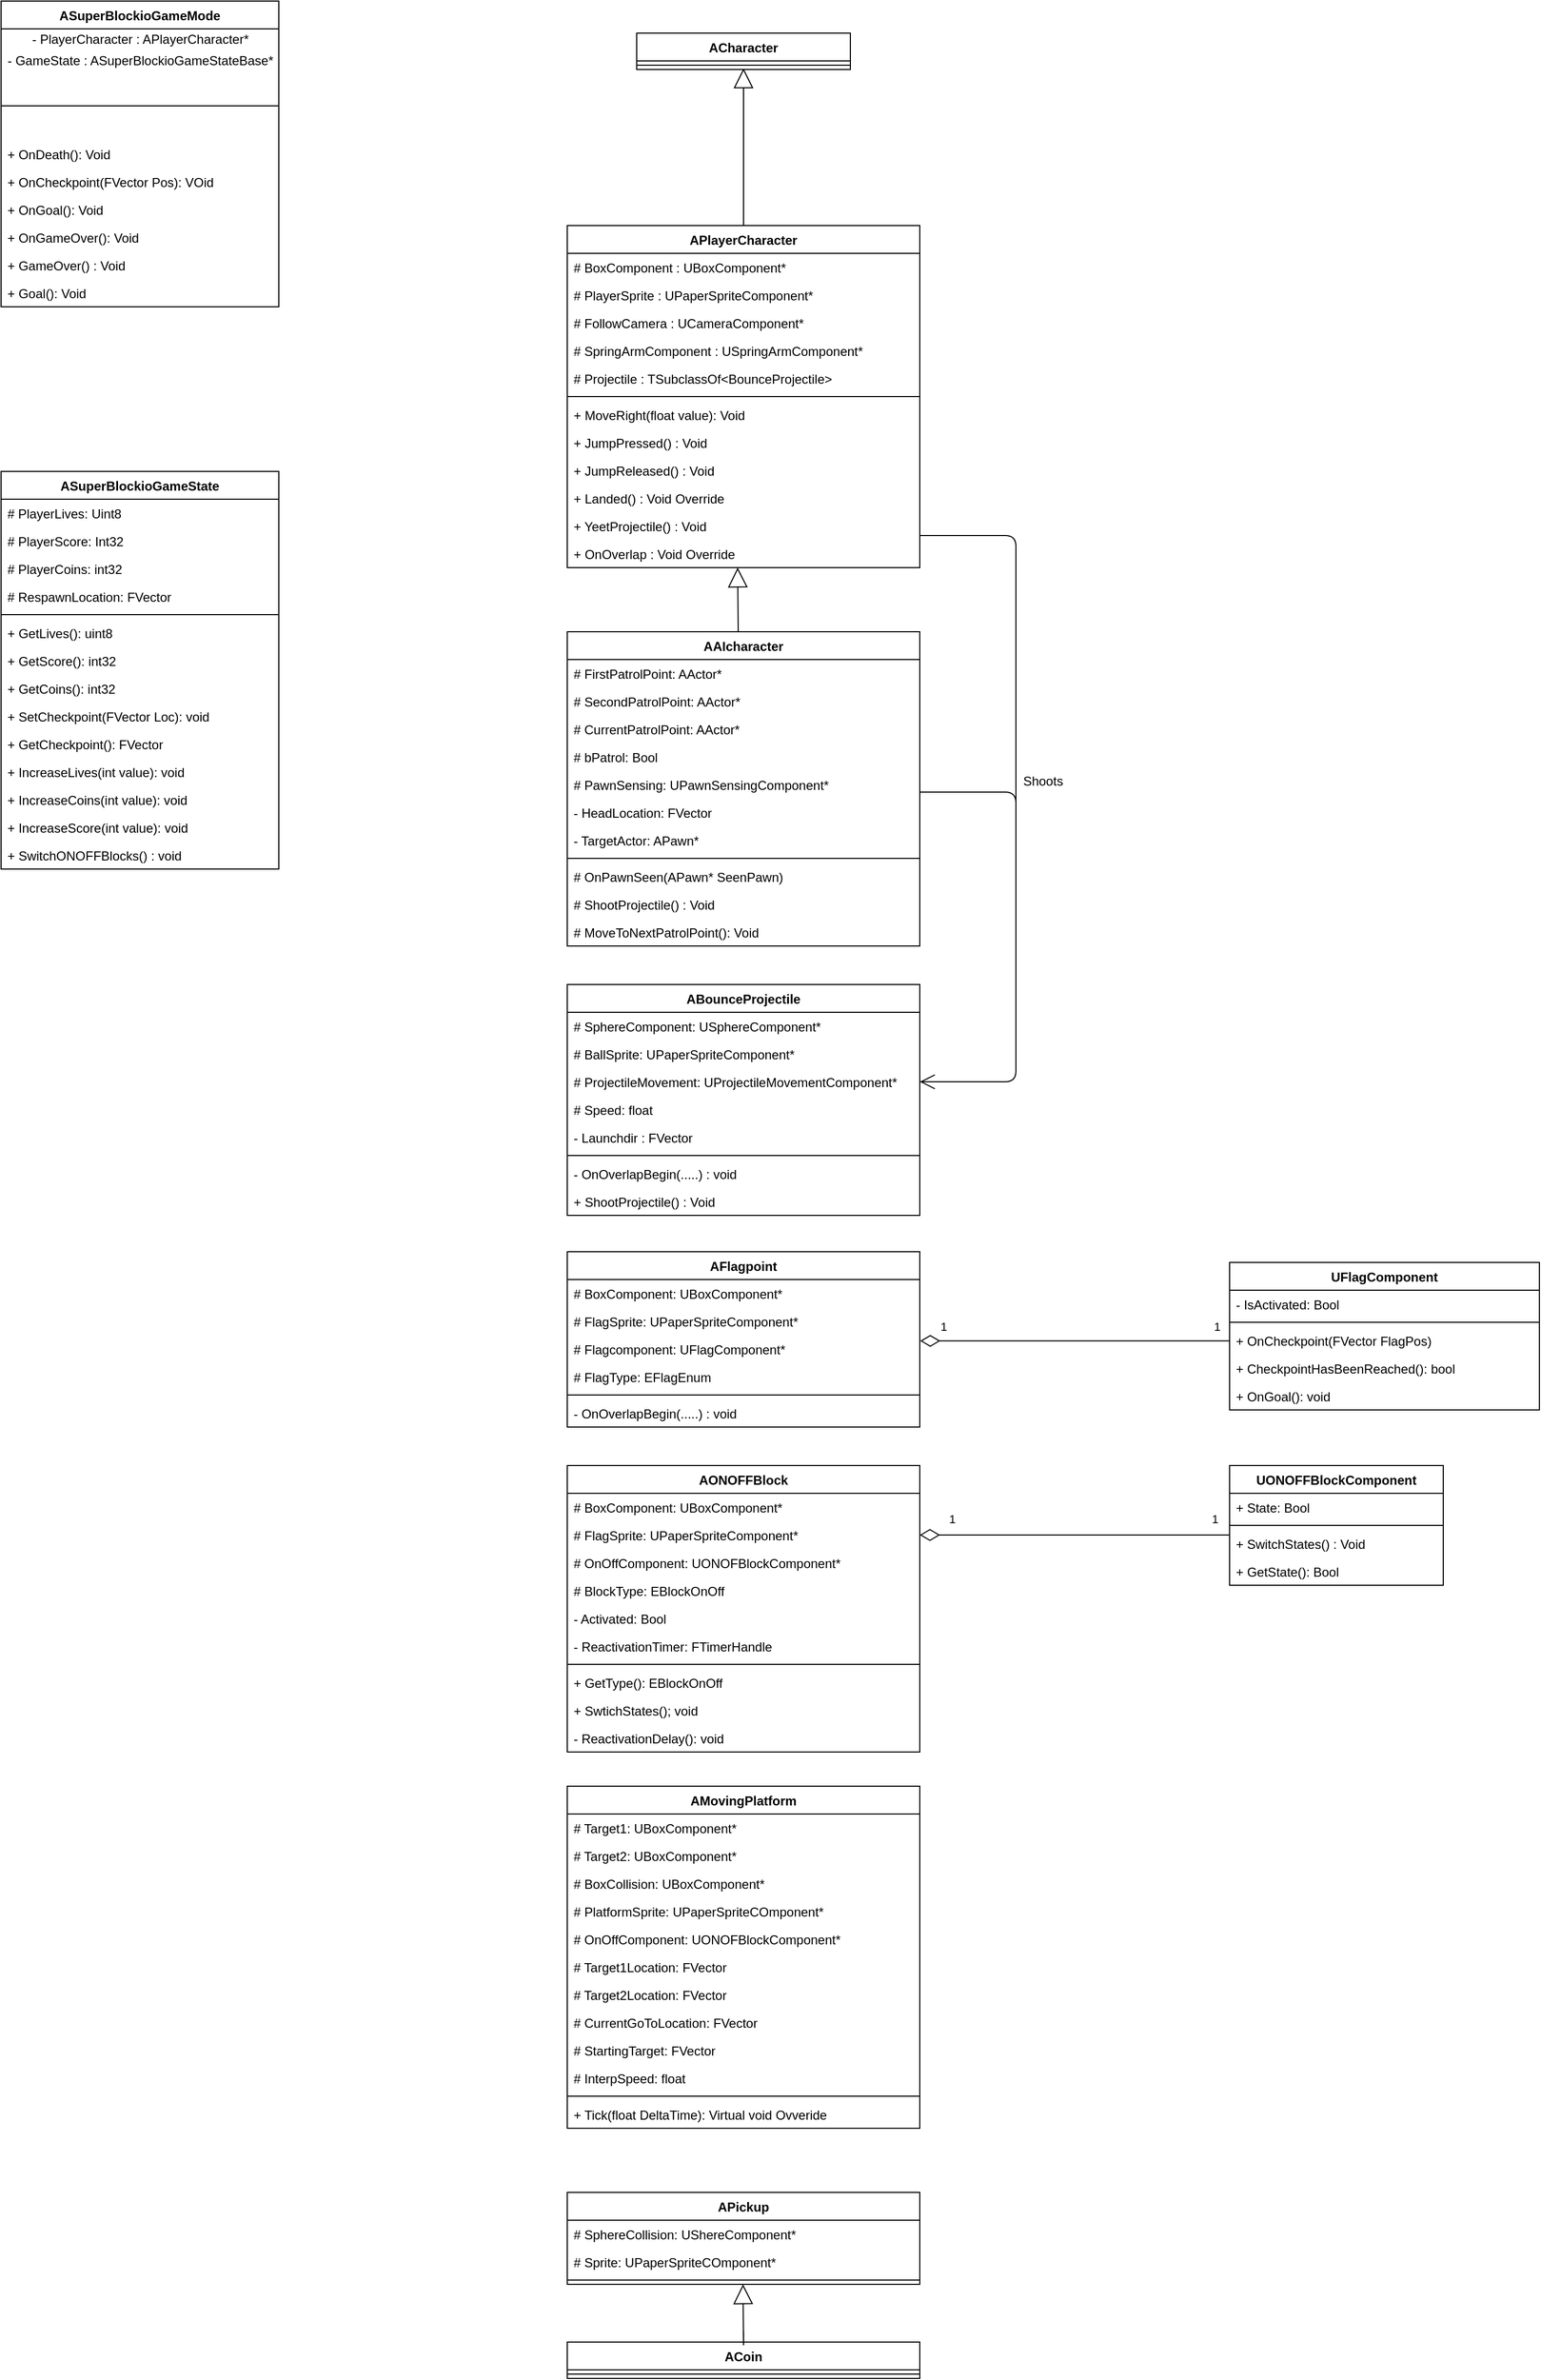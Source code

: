 <mxfile version="14.4.3" type="device"><diagram id="anR6ZuG16M3l9ezMHUJ0" name="Page-1"><mxGraphModel dx="2062" dy="1182" grid="1" gridSize="10" guides="1" tooltips="1" connect="1" arrows="1" fold="1" page="1" pageScale="1" pageWidth="850" pageHeight="1100" math="0" shadow="0"><root><mxCell id="0"/><mxCell id="1" parent="0"/><mxCell id="xpOZhw0GCW6R6nJ8p_ZR-13" value="ASuperBlockioGameMode" style="swimlane;fontStyle=1;align=center;verticalAlign=top;childLayout=stackLayout;horizontal=1;startSize=26;horizontalStack=0;resizeParent=1;resizeParentMax=0;resizeLast=0;collapsible=1;marginBottom=0;" parent="1" vertex="1"><mxGeometry x="60" y="110" width="260" height="286" as="geometry"/></mxCell><mxCell id="n419Ey_zA52svC6j45Bt-9" value="- PlayerCharacter : APlayerCharacter*" style="text;html=1;align=center;verticalAlign=middle;resizable=0;points=[];autosize=1;" vertex="1" parent="xpOZhw0GCW6R6nJ8p_ZR-13"><mxGeometry y="26" width="260" height="20" as="geometry"/></mxCell><mxCell id="n419Ey_zA52svC6j45Bt-10" value="- GameState : ASuperBlockioGameStateBase*" style="text;html=1;align=center;verticalAlign=middle;resizable=0;points=[];autosize=1;" vertex="1" parent="xpOZhw0GCW6R6nJ8p_ZR-13"><mxGeometry y="46" width="260" height="20" as="geometry"/></mxCell><mxCell id="xpOZhw0GCW6R6nJ8p_ZR-20" value="" style="line;strokeWidth=1;fillColor=none;align=left;verticalAlign=middle;spacingTop=-1;spacingLeft=3;spacingRight=3;rotatable=0;labelPosition=right;points=[];portConstraint=eastwest;" parent="xpOZhw0GCW6R6nJ8p_ZR-13" vertex="1"><mxGeometry y="66" width="260" height="64" as="geometry"/></mxCell><mxCell id="xpOZhw0GCW6R6nJ8p_ZR-21" value="+ OnDeath(): Void" style="text;strokeColor=none;fillColor=none;align=left;verticalAlign=top;spacingLeft=4;spacingRight=4;overflow=hidden;rotatable=0;points=[[0,0.5],[1,0.5]];portConstraint=eastwest;" parent="xpOZhw0GCW6R6nJ8p_ZR-13" vertex="1"><mxGeometry y="130" width="260" height="26" as="geometry"/></mxCell><mxCell id="M9Rky_kNL6YtfRzt5KmT-12" value="+ OnCheckpoint(FVector Pos): VOid" style="text;strokeColor=none;fillColor=none;align=left;verticalAlign=top;spacingLeft=4;spacingRight=4;overflow=hidden;rotatable=0;points=[[0,0.5],[1,0.5]];portConstraint=eastwest;" parent="xpOZhw0GCW6R6nJ8p_ZR-13" vertex="1"><mxGeometry y="156" width="260" height="26" as="geometry"/></mxCell><mxCell id="M9Rky_kNL6YtfRzt5KmT-11" value="+ OnGoal(): Void" style="text;strokeColor=none;fillColor=none;align=left;verticalAlign=top;spacingLeft=4;spacingRight=4;overflow=hidden;rotatable=0;points=[[0,0.5],[1,0.5]];portConstraint=eastwest;" parent="xpOZhw0GCW6R6nJ8p_ZR-13" vertex="1"><mxGeometry y="182" width="260" height="26" as="geometry"/></mxCell><mxCell id="M9Rky_kNL6YtfRzt5KmT-10" value="+ OnGameOver(): Void" style="text;strokeColor=none;fillColor=none;align=left;verticalAlign=top;spacingLeft=4;spacingRight=4;overflow=hidden;rotatable=0;points=[[0,0.5],[1,0.5]];portConstraint=eastwest;" parent="xpOZhw0GCW6R6nJ8p_ZR-13" vertex="1"><mxGeometry y="208" width="260" height="26" as="geometry"/></mxCell><mxCell id="xpOZhw0GCW6R6nJ8p_ZR-22" value="+ GameOver() : Void" style="text;strokeColor=none;fillColor=none;align=left;verticalAlign=top;spacingLeft=4;spacingRight=4;overflow=hidden;rotatable=0;points=[[0,0.5],[1,0.5]];portConstraint=eastwest;" parent="xpOZhw0GCW6R6nJ8p_ZR-13" vertex="1"><mxGeometry y="234" width="260" height="26" as="geometry"/></mxCell><mxCell id="M9Rky_kNL6YtfRzt5KmT-13" value="+ Goal(): Void" style="text;strokeColor=none;fillColor=none;align=left;verticalAlign=top;spacingLeft=4;spacingRight=4;overflow=hidden;rotatable=0;points=[[0,0.5],[1,0.5]];portConstraint=eastwest;" parent="xpOZhw0GCW6R6nJ8p_ZR-13" vertex="1"><mxGeometry y="260" width="260" height="26" as="geometry"/></mxCell><mxCell id="xpOZhw0GCW6R6nJ8p_ZR-23" value="ASuperBlockioGameState" style="swimlane;fontStyle=1;align=center;verticalAlign=top;childLayout=stackLayout;horizontal=1;startSize=26;horizontalStack=0;resizeParent=1;resizeParentMax=0;resizeLast=0;collapsible=1;marginBottom=0;" parent="1" vertex="1"><mxGeometry x="60" y="550" width="260" height="372" as="geometry"/></mxCell><mxCell id="xpOZhw0GCW6R6nJ8p_ZR-24" value="# PlayerLives: Uint8" style="text;strokeColor=none;fillColor=none;align=left;verticalAlign=top;spacingLeft=4;spacingRight=4;overflow=hidden;rotatable=0;points=[[0,0.5],[1,0.5]];portConstraint=eastwest;" parent="xpOZhw0GCW6R6nJ8p_ZR-23" vertex="1"><mxGeometry y="26" width="260" height="26" as="geometry"/></mxCell><mxCell id="M9Rky_kNL6YtfRzt5KmT-14" value="# PlayerScore: Int32" style="text;strokeColor=none;fillColor=none;align=left;verticalAlign=top;spacingLeft=4;spacingRight=4;overflow=hidden;rotatable=0;points=[[0,0.5],[1,0.5]];portConstraint=eastwest;" parent="xpOZhw0GCW6R6nJ8p_ZR-23" vertex="1"><mxGeometry y="52" width="260" height="26" as="geometry"/></mxCell><mxCell id="M9Rky_kNL6YtfRzt5KmT-15" value="# PlayerCoins: int32" style="text;strokeColor=none;fillColor=none;align=left;verticalAlign=top;spacingLeft=4;spacingRight=4;overflow=hidden;rotatable=0;points=[[0,0.5],[1,0.5]];portConstraint=eastwest;" parent="xpOZhw0GCW6R6nJ8p_ZR-23" vertex="1"><mxGeometry y="78" width="260" height="26" as="geometry"/></mxCell><mxCell id="M9Rky_kNL6YtfRzt5KmT-16" value="# RespawnLocation: FVector" style="text;strokeColor=none;fillColor=none;align=left;verticalAlign=top;spacingLeft=4;spacingRight=4;overflow=hidden;rotatable=0;points=[[0,0.5],[1,0.5]];portConstraint=eastwest;" parent="xpOZhw0GCW6R6nJ8p_ZR-23" vertex="1"><mxGeometry y="104" width="260" height="26" as="geometry"/></mxCell><mxCell id="xpOZhw0GCW6R6nJ8p_ZR-26" value="" style="line;strokeWidth=1;fillColor=none;align=left;verticalAlign=middle;spacingTop=-1;spacingLeft=3;spacingRight=3;rotatable=0;labelPosition=right;points=[];portConstraint=eastwest;" parent="xpOZhw0GCW6R6nJ8p_ZR-23" vertex="1"><mxGeometry y="130" width="260" height="8" as="geometry"/></mxCell><mxCell id="xpOZhw0GCW6R6nJ8p_ZR-27" value="+ GetLives(): uint8" style="text;strokeColor=none;fillColor=none;align=left;verticalAlign=top;spacingLeft=4;spacingRight=4;overflow=hidden;rotatable=0;points=[[0,0.5],[1,0.5]];portConstraint=eastwest;" parent="xpOZhw0GCW6R6nJ8p_ZR-23" vertex="1"><mxGeometry y="138" width="260" height="26" as="geometry"/></mxCell><mxCell id="M9Rky_kNL6YtfRzt5KmT-17" value="+ GetScore(): int32" style="text;strokeColor=none;fillColor=none;align=left;verticalAlign=top;spacingLeft=4;spacingRight=4;overflow=hidden;rotatable=0;points=[[0,0.5],[1,0.5]];portConstraint=eastwest;" parent="xpOZhw0GCW6R6nJ8p_ZR-23" vertex="1"><mxGeometry y="164" width="260" height="26" as="geometry"/></mxCell><mxCell id="M9Rky_kNL6YtfRzt5KmT-18" value="+ GetCoins(): int32" style="text;strokeColor=none;fillColor=none;align=left;verticalAlign=top;spacingLeft=4;spacingRight=4;overflow=hidden;rotatable=0;points=[[0,0.5],[1,0.5]];portConstraint=eastwest;" parent="xpOZhw0GCW6R6nJ8p_ZR-23" vertex="1"><mxGeometry y="190" width="260" height="26" as="geometry"/></mxCell><mxCell id="M9Rky_kNL6YtfRzt5KmT-19" value="+ SetCheckpoint(FVector Loc): void" style="text;strokeColor=none;fillColor=none;align=left;verticalAlign=top;spacingLeft=4;spacingRight=4;overflow=hidden;rotatable=0;points=[[0,0.5],[1,0.5]];portConstraint=eastwest;" parent="xpOZhw0GCW6R6nJ8p_ZR-23" vertex="1"><mxGeometry y="216" width="260" height="26" as="geometry"/></mxCell><mxCell id="M9Rky_kNL6YtfRzt5KmT-20" value="+ GetCheckpoint(): FVector" style="text;strokeColor=none;fillColor=none;align=left;verticalAlign=top;spacingLeft=4;spacingRight=4;overflow=hidden;rotatable=0;points=[[0,0.5],[1,0.5]];portConstraint=eastwest;" parent="xpOZhw0GCW6R6nJ8p_ZR-23" vertex="1"><mxGeometry y="242" width="260" height="26" as="geometry"/></mxCell><mxCell id="M9Rky_kNL6YtfRzt5KmT-21" value="+ IncreaseLives(int value): void" style="text;strokeColor=none;fillColor=none;align=left;verticalAlign=top;spacingLeft=4;spacingRight=4;overflow=hidden;rotatable=0;points=[[0,0.5],[1,0.5]];portConstraint=eastwest;" parent="xpOZhw0GCW6R6nJ8p_ZR-23" vertex="1"><mxGeometry y="268" width="260" height="26" as="geometry"/></mxCell><mxCell id="M9Rky_kNL6YtfRzt5KmT-22" value="+ IncreaseCoins(int value): void" style="text;strokeColor=none;fillColor=none;align=left;verticalAlign=top;spacingLeft=4;spacingRight=4;overflow=hidden;rotatable=0;points=[[0,0.5],[1,0.5]];portConstraint=eastwest;" parent="xpOZhw0GCW6R6nJ8p_ZR-23" vertex="1"><mxGeometry y="294" width="260" height="26" as="geometry"/></mxCell><mxCell id="M9Rky_kNL6YtfRzt5KmT-23" value="+ IncreaseScore(int value): void" style="text;strokeColor=none;fillColor=none;align=left;verticalAlign=top;spacingLeft=4;spacingRight=4;overflow=hidden;rotatable=0;points=[[0,0.5],[1,0.5]];portConstraint=eastwest;" parent="xpOZhw0GCW6R6nJ8p_ZR-23" vertex="1"><mxGeometry y="320" width="260" height="26" as="geometry"/></mxCell><mxCell id="M9Rky_kNL6YtfRzt5KmT-24" value="+ SwitchONOFFBlocks() : void" style="text;strokeColor=none;fillColor=none;align=left;verticalAlign=top;spacingLeft=4;spacingRight=4;overflow=hidden;rotatable=0;points=[[0,0.5],[1,0.5]];portConstraint=eastwest;" parent="xpOZhw0GCW6R6nJ8p_ZR-23" vertex="1"><mxGeometry y="346" width="260" height="26" as="geometry"/></mxCell><mxCell id="xpOZhw0GCW6R6nJ8p_ZR-28" value="APlayerCharacter" style="swimlane;fontStyle=1;align=center;verticalAlign=top;childLayout=stackLayout;horizontal=1;startSize=26;horizontalStack=0;resizeParent=1;resizeParentMax=0;resizeLast=0;collapsible=1;marginBottom=0;" parent="1" vertex="1"><mxGeometry x="590" y="320" width="330" height="320" as="geometry"/></mxCell><mxCell id="xpOZhw0GCW6R6nJ8p_ZR-29" value="# BoxComponent : UBoxComponent*" style="text;strokeColor=none;fillColor=none;align=left;verticalAlign=top;spacingLeft=4;spacingRight=4;overflow=hidden;rotatable=0;points=[[0,0.5],[1,0.5]];portConstraint=eastwest;" parent="xpOZhw0GCW6R6nJ8p_ZR-28" vertex="1"><mxGeometry y="26" width="330" height="26" as="geometry"/></mxCell><mxCell id="M9Rky_kNL6YtfRzt5KmT-1" value="# PlayerSprite : UPaperSpriteComponent*" style="text;strokeColor=none;fillColor=none;align=left;verticalAlign=top;spacingLeft=4;spacingRight=4;overflow=hidden;rotatable=0;points=[[0,0.5],[1,0.5]];portConstraint=eastwest;" parent="xpOZhw0GCW6R6nJ8p_ZR-28" vertex="1"><mxGeometry y="52" width="330" height="26" as="geometry"/></mxCell><mxCell id="xpOZhw0GCW6R6nJ8p_ZR-30" value="# FollowCamera : UCameraComponent*" style="text;strokeColor=none;fillColor=none;align=left;verticalAlign=top;spacingLeft=4;spacingRight=4;overflow=hidden;rotatable=0;points=[[0,0.5],[1,0.5]];portConstraint=eastwest;" parent="xpOZhw0GCW6R6nJ8p_ZR-28" vertex="1"><mxGeometry y="78" width="330" height="26" as="geometry"/></mxCell><mxCell id="xpOZhw0GCW6R6nJ8p_ZR-34" value="# SpringArmComponent : USpringArmComponent*" style="text;strokeColor=none;fillColor=none;align=left;verticalAlign=top;spacingLeft=4;spacingRight=4;overflow=hidden;rotatable=0;points=[[0,0.5],[1,0.5]];portConstraint=eastwest;" parent="xpOZhw0GCW6R6nJ8p_ZR-28" vertex="1"><mxGeometry y="104" width="330" height="26" as="geometry"/></mxCell><mxCell id="M9Rky_kNL6YtfRzt5KmT-2" value="# Projectile : TSubclassOf&lt;BounceProjectile&gt;" style="text;strokeColor=none;fillColor=none;align=left;verticalAlign=top;spacingLeft=4;spacingRight=4;overflow=hidden;rotatable=0;points=[[0,0.5],[1,0.5]];portConstraint=eastwest;" parent="xpOZhw0GCW6R6nJ8p_ZR-28" vertex="1"><mxGeometry y="130" width="330" height="26" as="geometry"/></mxCell><mxCell id="xpOZhw0GCW6R6nJ8p_ZR-31" value="" style="line;strokeWidth=1;fillColor=none;align=left;verticalAlign=middle;spacingTop=-1;spacingLeft=3;spacingRight=3;rotatable=0;labelPosition=right;points=[];portConstraint=eastwest;" parent="xpOZhw0GCW6R6nJ8p_ZR-28" vertex="1"><mxGeometry y="156" width="330" height="8" as="geometry"/></mxCell><mxCell id="xpOZhw0GCW6R6nJ8p_ZR-32" value="+ MoveRight(float value): Void" style="text;strokeColor=none;fillColor=none;align=left;verticalAlign=top;spacingLeft=4;spacingRight=4;overflow=hidden;rotatable=0;points=[[0,0.5],[1,0.5]];portConstraint=eastwest;" parent="xpOZhw0GCW6R6nJ8p_ZR-28" vertex="1"><mxGeometry y="164" width="330" height="26" as="geometry"/></mxCell><mxCell id="xpOZhw0GCW6R6nJ8p_ZR-35" value="+ JumpPressed() : Void" style="text;strokeColor=none;fillColor=none;align=left;verticalAlign=top;spacingLeft=4;spacingRight=4;overflow=hidden;rotatable=0;points=[[0,0.5],[1,0.5]];portConstraint=eastwest;" parent="xpOZhw0GCW6R6nJ8p_ZR-28" vertex="1"><mxGeometry y="190" width="330" height="26" as="geometry"/></mxCell><mxCell id="M9Rky_kNL6YtfRzt5KmT-3" value="+ JumpReleased() : Void" style="text;strokeColor=none;fillColor=none;align=left;verticalAlign=top;spacingLeft=4;spacingRight=4;overflow=hidden;rotatable=0;points=[[0,0.5],[1,0.5]];portConstraint=eastwest;" parent="xpOZhw0GCW6R6nJ8p_ZR-28" vertex="1"><mxGeometry y="216" width="330" height="26" as="geometry"/></mxCell><mxCell id="xpOZhw0GCW6R6nJ8p_ZR-36" value="+ Landed() : Void Override" style="text;strokeColor=none;fillColor=none;align=left;verticalAlign=top;spacingLeft=4;spacingRight=4;overflow=hidden;rotatable=0;points=[[0,0.5],[1,0.5]];portConstraint=eastwest;" parent="xpOZhw0GCW6R6nJ8p_ZR-28" vertex="1"><mxGeometry y="242" width="330" height="26" as="geometry"/></mxCell><mxCell id="xpOZhw0GCW6R6nJ8p_ZR-33" value="+ YeetProjectile() : Void" style="text;strokeColor=none;fillColor=none;align=left;verticalAlign=top;spacingLeft=4;spacingRight=4;overflow=hidden;rotatable=0;points=[[0,0.5],[1,0.5]];portConstraint=eastwest;" parent="xpOZhw0GCW6R6nJ8p_ZR-28" vertex="1"><mxGeometry y="268" width="330" height="26" as="geometry"/></mxCell><mxCell id="M9Rky_kNL6YtfRzt5KmT-4" value="+ OnOverlap : Void Override&#10;" style="text;strokeColor=none;fillColor=none;align=left;verticalAlign=top;spacingLeft=4;spacingRight=4;overflow=hidden;rotatable=0;points=[[0,0.5],[1,0.5]];portConstraint=eastwest;" parent="xpOZhw0GCW6R6nJ8p_ZR-28" vertex="1"><mxGeometry y="294" width="330" height="26" as="geometry"/></mxCell><mxCell id="M9Rky_kNL6YtfRzt5KmT-26" value="AAIcharacter" style="swimlane;fontStyle=1;align=center;verticalAlign=top;childLayout=stackLayout;horizontal=1;startSize=26;horizontalStack=0;resizeParent=1;resizeParentMax=0;resizeLast=0;collapsible=1;marginBottom=0;" parent="1" vertex="1"><mxGeometry x="590" y="700" width="330" height="294" as="geometry"/></mxCell><mxCell id="M9Rky_kNL6YtfRzt5KmT-27" value="# FirstPatrolPoint: AActor*" style="text;strokeColor=none;fillColor=none;align=left;verticalAlign=top;spacingLeft=4;spacingRight=4;overflow=hidden;rotatable=0;points=[[0,0.5],[1,0.5]];portConstraint=eastwest;" parent="M9Rky_kNL6YtfRzt5KmT-26" vertex="1"><mxGeometry y="26" width="330" height="26" as="geometry"/></mxCell><mxCell id="M9Rky_kNL6YtfRzt5KmT-28" value="# SecondPatrolPoint: AActor*" style="text;strokeColor=none;fillColor=none;align=left;verticalAlign=top;spacingLeft=4;spacingRight=4;overflow=hidden;rotatable=0;points=[[0,0.5],[1,0.5]];portConstraint=eastwest;" parent="M9Rky_kNL6YtfRzt5KmT-26" vertex="1"><mxGeometry y="52" width="330" height="26" as="geometry"/></mxCell><mxCell id="M9Rky_kNL6YtfRzt5KmT-29" value="# CurrentPatrolPoint: AActor*" style="text;strokeColor=none;fillColor=none;align=left;verticalAlign=top;spacingLeft=4;spacingRight=4;overflow=hidden;rotatable=0;points=[[0,0.5],[1,0.5]];portConstraint=eastwest;" parent="M9Rky_kNL6YtfRzt5KmT-26" vertex="1"><mxGeometry y="78" width="330" height="26" as="geometry"/></mxCell><mxCell id="M9Rky_kNL6YtfRzt5KmT-30" value="# bPatrol: Bool" style="text;strokeColor=none;fillColor=none;align=left;verticalAlign=top;spacingLeft=4;spacingRight=4;overflow=hidden;rotatable=0;points=[[0,0.5],[1,0.5]];portConstraint=eastwest;" parent="M9Rky_kNL6YtfRzt5KmT-26" vertex="1"><mxGeometry y="104" width="330" height="26" as="geometry"/></mxCell><mxCell id="M9Rky_kNL6YtfRzt5KmT-31" value="# PawnSensing: UPawnSensingComponent*" style="text;strokeColor=none;fillColor=none;align=left;verticalAlign=top;spacingLeft=4;spacingRight=4;overflow=hidden;rotatable=0;points=[[0,0.5],[1,0.5]];portConstraint=eastwest;" parent="M9Rky_kNL6YtfRzt5KmT-26" vertex="1"><mxGeometry y="130" width="330" height="26" as="geometry"/></mxCell><mxCell id="M9Rky_kNL6YtfRzt5KmT-40" value="- HeadLocation: FVector" style="text;strokeColor=none;fillColor=none;align=left;verticalAlign=top;spacingLeft=4;spacingRight=4;overflow=hidden;rotatable=0;points=[[0,0.5],[1,0.5]];portConstraint=eastwest;" parent="M9Rky_kNL6YtfRzt5KmT-26" vertex="1"><mxGeometry y="156" width="330" height="26" as="geometry"/></mxCell><mxCell id="M9Rky_kNL6YtfRzt5KmT-41" value="- TargetActor: APawn*" style="text;strokeColor=none;fillColor=none;align=left;verticalAlign=top;spacingLeft=4;spacingRight=4;overflow=hidden;rotatable=0;points=[[0,0.5],[1,0.5]];portConstraint=eastwest;" parent="M9Rky_kNL6YtfRzt5KmT-26" vertex="1"><mxGeometry y="182" width="330" height="26" as="geometry"/></mxCell><mxCell id="M9Rky_kNL6YtfRzt5KmT-32" value="" style="line;strokeWidth=1;fillColor=none;align=left;verticalAlign=middle;spacingTop=-1;spacingLeft=3;spacingRight=3;rotatable=0;labelPosition=right;points=[];portConstraint=eastwest;" parent="M9Rky_kNL6YtfRzt5KmT-26" vertex="1"><mxGeometry y="208" width="330" height="8" as="geometry"/></mxCell><mxCell id="M9Rky_kNL6YtfRzt5KmT-34" value="# OnPawnSeen(APawn* SeenPawn)" style="text;strokeColor=none;fillColor=none;align=left;verticalAlign=top;spacingLeft=4;spacingRight=4;overflow=hidden;rotatable=0;points=[[0,0.5],[1,0.5]];portConstraint=eastwest;" parent="M9Rky_kNL6YtfRzt5KmT-26" vertex="1"><mxGeometry y="216" width="330" height="26" as="geometry"/></mxCell><mxCell id="M9Rky_kNL6YtfRzt5KmT-37" value="# ShootProjectile() : Void" style="text;strokeColor=none;fillColor=none;align=left;verticalAlign=top;spacingLeft=4;spacingRight=4;overflow=hidden;rotatable=0;points=[[0,0.5],[1,0.5]];portConstraint=eastwest;" parent="M9Rky_kNL6YtfRzt5KmT-26" vertex="1"><mxGeometry y="242" width="330" height="26" as="geometry"/></mxCell><mxCell id="M9Rky_kNL6YtfRzt5KmT-38" value="# MoveToNextPatrolPoint(): Void" style="text;strokeColor=none;fillColor=none;align=left;verticalAlign=top;spacingLeft=4;spacingRight=4;overflow=hidden;rotatable=0;points=[[0,0.5],[1,0.5]];portConstraint=eastwest;" parent="M9Rky_kNL6YtfRzt5KmT-26" vertex="1"><mxGeometry y="268" width="330" height="26" as="geometry"/></mxCell><mxCell id="M9Rky_kNL6YtfRzt5KmT-42" value="ABounceProjectile" style="swimlane;fontStyle=1;align=center;verticalAlign=top;childLayout=stackLayout;horizontal=1;startSize=26;horizontalStack=0;resizeParent=1;resizeParentMax=0;resizeLast=0;collapsible=1;marginBottom=0;" parent="1" vertex="1"><mxGeometry x="590" y="1030" width="330" height="216" as="geometry"/></mxCell><mxCell id="M9Rky_kNL6YtfRzt5KmT-43" value="# SphereComponent: USphereComponent*" style="text;strokeColor=none;fillColor=none;align=left;verticalAlign=top;spacingLeft=4;spacingRight=4;overflow=hidden;rotatable=0;points=[[0,0.5],[1,0.5]];portConstraint=eastwest;" parent="M9Rky_kNL6YtfRzt5KmT-42" vertex="1"><mxGeometry y="26" width="330" height="26" as="geometry"/></mxCell><mxCell id="M9Rky_kNL6YtfRzt5KmT-44" value="# BallSprite: UPaperSpriteComponent*" style="text;strokeColor=none;fillColor=none;align=left;verticalAlign=top;spacingLeft=4;spacingRight=4;overflow=hidden;rotatable=0;points=[[0,0.5],[1,0.5]];portConstraint=eastwest;" parent="M9Rky_kNL6YtfRzt5KmT-42" vertex="1"><mxGeometry y="52" width="330" height="26" as="geometry"/></mxCell><mxCell id="M9Rky_kNL6YtfRzt5KmT-45" value="# ProjectileMovement: UProjectileMovementComponent*" style="text;strokeColor=none;fillColor=none;align=left;verticalAlign=top;spacingLeft=4;spacingRight=4;overflow=hidden;rotatable=0;points=[[0,0.5],[1,0.5]];portConstraint=eastwest;" parent="M9Rky_kNL6YtfRzt5KmT-42" vertex="1"><mxGeometry y="78" width="330" height="26" as="geometry"/></mxCell><mxCell id="M9Rky_kNL6YtfRzt5KmT-46" value="# Speed: float" style="text;strokeColor=none;fillColor=none;align=left;verticalAlign=top;spacingLeft=4;spacingRight=4;overflow=hidden;rotatable=0;points=[[0,0.5],[1,0.5]];portConstraint=eastwest;" parent="M9Rky_kNL6YtfRzt5KmT-42" vertex="1"><mxGeometry y="104" width="330" height="26" as="geometry"/></mxCell><mxCell id="M9Rky_kNL6YtfRzt5KmT-47" value="- Launchdir : FVector" style="text;strokeColor=none;fillColor=none;align=left;verticalAlign=top;spacingLeft=4;spacingRight=4;overflow=hidden;rotatable=0;points=[[0,0.5],[1,0.5]];portConstraint=eastwest;" parent="M9Rky_kNL6YtfRzt5KmT-42" vertex="1"><mxGeometry y="130" width="330" height="26" as="geometry"/></mxCell><mxCell id="M9Rky_kNL6YtfRzt5KmT-50" value="" style="line;strokeWidth=1;fillColor=none;align=left;verticalAlign=middle;spacingTop=-1;spacingLeft=3;spacingRight=3;rotatable=0;labelPosition=right;points=[];portConstraint=eastwest;" parent="M9Rky_kNL6YtfRzt5KmT-42" vertex="1"><mxGeometry y="156" width="330" height="8" as="geometry"/></mxCell><mxCell id="M9Rky_kNL6YtfRzt5KmT-51" value="- OnOverlapBegin(.....) : void" style="text;strokeColor=none;fillColor=none;align=left;verticalAlign=top;spacingLeft=4;spacingRight=4;overflow=hidden;rotatable=0;points=[[0,0.5],[1,0.5]];portConstraint=eastwest;" parent="M9Rky_kNL6YtfRzt5KmT-42" vertex="1"><mxGeometry y="164" width="330" height="26" as="geometry"/></mxCell><mxCell id="M9Rky_kNL6YtfRzt5KmT-52" value="+ ShootProjectile() : Void" style="text;strokeColor=none;fillColor=none;align=left;verticalAlign=top;spacingLeft=4;spacingRight=4;overflow=hidden;rotatable=0;points=[[0,0.5],[1,0.5]];portConstraint=eastwest;" parent="M9Rky_kNL6YtfRzt5KmT-42" vertex="1"><mxGeometry y="190" width="330" height="26" as="geometry"/></mxCell><mxCell id="M9Rky_kNL6YtfRzt5KmT-63" value="UFlagComponent" style="swimlane;fontStyle=1;align=center;verticalAlign=top;childLayout=stackLayout;horizontal=1;startSize=26;horizontalStack=0;resizeParent=1;resizeParentMax=0;resizeLast=0;collapsible=1;marginBottom=0;" parent="1" vertex="1"><mxGeometry x="1210" y="1290" width="290" height="138" as="geometry"/></mxCell><mxCell id="M9Rky_kNL6YtfRzt5KmT-64" value="- IsActivated: Bool" style="text;strokeColor=none;fillColor=none;align=left;verticalAlign=top;spacingLeft=4;spacingRight=4;overflow=hidden;rotatable=0;points=[[0,0.5],[1,0.5]];portConstraint=eastwest;" parent="M9Rky_kNL6YtfRzt5KmT-63" vertex="1"><mxGeometry y="26" width="290" height="26" as="geometry"/></mxCell><mxCell id="M9Rky_kNL6YtfRzt5KmT-65" value="" style="line;strokeWidth=1;fillColor=none;align=left;verticalAlign=middle;spacingTop=-1;spacingLeft=3;spacingRight=3;rotatable=0;labelPosition=right;points=[];portConstraint=eastwest;" parent="M9Rky_kNL6YtfRzt5KmT-63" vertex="1"><mxGeometry y="52" width="290" height="8" as="geometry"/></mxCell><mxCell id="M9Rky_kNL6YtfRzt5KmT-66" value="+ OnCheckpoint(FVector FlagPos)" style="text;strokeColor=none;fillColor=none;align=left;verticalAlign=top;spacingLeft=4;spacingRight=4;overflow=hidden;rotatable=0;points=[[0,0.5],[1,0.5]];portConstraint=eastwest;" parent="M9Rky_kNL6YtfRzt5KmT-63" vertex="1"><mxGeometry y="60" width="290" height="26" as="geometry"/></mxCell><mxCell id="M9Rky_kNL6YtfRzt5KmT-67" value="+ CheckpointHasBeenReached(): bool" style="text;strokeColor=none;fillColor=none;align=left;verticalAlign=top;spacingLeft=4;spacingRight=4;overflow=hidden;rotatable=0;points=[[0,0.5],[1,0.5]];portConstraint=eastwest;" parent="M9Rky_kNL6YtfRzt5KmT-63" vertex="1"><mxGeometry y="86" width="290" height="26" as="geometry"/></mxCell><mxCell id="M9Rky_kNL6YtfRzt5KmT-68" value="+ OnGoal(): void" style="text;strokeColor=none;fillColor=none;align=left;verticalAlign=top;spacingLeft=4;spacingRight=4;overflow=hidden;rotatable=0;points=[[0,0.5],[1,0.5]];portConstraint=eastwest;" parent="M9Rky_kNL6YtfRzt5KmT-63" vertex="1"><mxGeometry y="112" width="290" height="26" as="geometry"/></mxCell><mxCell id="M9Rky_kNL6YtfRzt5KmT-69" value="AFlagpoint" style="swimlane;fontStyle=1;align=center;verticalAlign=top;childLayout=stackLayout;horizontal=1;startSize=26;horizontalStack=0;resizeParent=1;resizeParentMax=0;resizeLast=0;collapsible=1;marginBottom=0;" parent="1" vertex="1"><mxGeometry x="590" y="1280" width="330" height="164" as="geometry"/></mxCell><mxCell id="M9Rky_kNL6YtfRzt5KmT-70" value="# BoxComponent: UBoxComponent*" style="text;strokeColor=none;fillColor=none;align=left;verticalAlign=top;spacingLeft=4;spacingRight=4;overflow=hidden;rotatable=0;points=[[0,0.5],[1,0.5]];portConstraint=eastwest;" parent="M9Rky_kNL6YtfRzt5KmT-69" vertex="1"><mxGeometry y="26" width="330" height="26" as="geometry"/></mxCell><mxCell id="M9Rky_kNL6YtfRzt5KmT-71" value="# FlagSprite: UPaperSpriteComponent*" style="text;strokeColor=none;fillColor=none;align=left;verticalAlign=top;spacingLeft=4;spacingRight=4;overflow=hidden;rotatable=0;points=[[0,0.5],[1,0.5]];portConstraint=eastwest;" parent="M9Rky_kNL6YtfRzt5KmT-69" vertex="1"><mxGeometry y="52" width="330" height="26" as="geometry"/></mxCell><mxCell id="M9Rky_kNL6YtfRzt5KmT-72" value="# Flagcomponent: UFlagComponent*" style="text;strokeColor=none;fillColor=none;align=left;verticalAlign=top;spacingLeft=4;spacingRight=4;overflow=hidden;rotatable=0;points=[[0,0.5],[1,0.5]];portConstraint=eastwest;" parent="M9Rky_kNL6YtfRzt5KmT-69" vertex="1"><mxGeometry y="78" width="330" height="26" as="geometry"/></mxCell><mxCell id="M9Rky_kNL6YtfRzt5KmT-73" value="# FlagType: EFlagEnum" style="text;strokeColor=none;fillColor=none;align=left;verticalAlign=top;spacingLeft=4;spacingRight=4;overflow=hidden;rotatable=0;points=[[0,0.5],[1,0.5]];portConstraint=eastwest;" parent="M9Rky_kNL6YtfRzt5KmT-69" vertex="1"><mxGeometry y="104" width="330" height="26" as="geometry"/></mxCell><mxCell id="M9Rky_kNL6YtfRzt5KmT-75" value="" style="line;strokeWidth=1;fillColor=none;align=left;verticalAlign=middle;spacingTop=-1;spacingLeft=3;spacingRight=3;rotatable=0;labelPosition=right;points=[];portConstraint=eastwest;" parent="M9Rky_kNL6YtfRzt5KmT-69" vertex="1"><mxGeometry y="130" width="330" height="8" as="geometry"/></mxCell><mxCell id="M9Rky_kNL6YtfRzt5KmT-76" value="- OnOverlapBegin(.....) : void" style="text;strokeColor=none;fillColor=none;align=left;verticalAlign=top;spacingLeft=4;spacingRight=4;overflow=hidden;rotatable=0;points=[[0,0.5],[1,0.5]];portConstraint=eastwest;" parent="M9Rky_kNL6YtfRzt5KmT-69" vertex="1"><mxGeometry y="138" width="330" height="26" as="geometry"/></mxCell><mxCell id="M9Rky_kNL6YtfRzt5KmT-78" style="edgeStyle=orthogonalEdgeStyle;rounded=0;orthogonalLoop=1;jettySize=auto;html=1;entryX=1.001;entryY=0.208;entryDx=0;entryDy=0;entryPerimeter=0;startSize=16;endArrow=diamondThin;endFill=0;endSize=16;" parent="1" source="M9Rky_kNL6YtfRzt5KmT-66" target="M9Rky_kNL6YtfRzt5KmT-72" edge="1"><mxGeometry relative="1" as="geometry"><Array as="points"><mxPoint x="1070" y="1363"/></Array></mxGeometry></mxCell><mxCell id="n419Ey_zA52svC6j45Bt-2" value="1" style="edgeLabel;html=1;align=center;verticalAlign=middle;resizable=0;points=[];" vertex="1" connectable="0" parent="M9Rky_kNL6YtfRzt5KmT-78"><mxGeometry x="0.85" y="-1" relative="1" as="geometry"><mxPoint y="-12.41" as="offset"/></mxGeometry></mxCell><mxCell id="n419Ey_zA52svC6j45Bt-3" value="1" style="edgeLabel;html=1;align=center;verticalAlign=middle;resizable=0;points=[];" vertex="1" connectable="0" parent="M9Rky_kNL6YtfRzt5KmT-78"><mxGeometry x="-0.917" y="1" relative="1" as="geometry"><mxPoint y="-14.4" as="offset"/></mxGeometry></mxCell><mxCell id="M9Rky_kNL6YtfRzt5KmT-83" value="AONOFFBlock" style="swimlane;fontStyle=1;align=center;verticalAlign=top;childLayout=stackLayout;horizontal=1;startSize=26;horizontalStack=0;resizeParent=1;resizeParentMax=0;resizeLast=0;collapsible=1;marginBottom=0;" parent="1" vertex="1"><mxGeometry x="590" y="1480" width="330" height="268" as="geometry"/></mxCell><mxCell id="M9Rky_kNL6YtfRzt5KmT-84" value="# BoxComponent: UBoxComponent*" style="text;strokeColor=none;fillColor=none;align=left;verticalAlign=top;spacingLeft=4;spacingRight=4;overflow=hidden;rotatable=0;points=[[0,0.5],[1,0.5]];portConstraint=eastwest;" parent="M9Rky_kNL6YtfRzt5KmT-83" vertex="1"><mxGeometry y="26" width="330" height="26" as="geometry"/></mxCell><mxCell id="M9Rky_kNL6YtfRzt5KmT-85" value="# FlagSprite: UPaperSpriteComponent*" style="text;strokeColor=none;fillColor=none;align=left;verticalAlign=top;spacingLeft=4;spacingRight=4;overflow=hidden;rotatable=0;points=[[0,0.5],[1,0.5]];portConstraint=eastwest;" parent="M9Rky_kNL6YtfRzt5KmT-83" vertex="1"><mxGeometry y="52" width="330" height="26" as="geometry"/></mxCell><mxCell id="M9Rky_kNL6YtfRzt5KmT-86" value="# OnOffComponent: UONOFBlockComponent*" style="text;strokeColor=none;fillColor=none;align=left;verticalAlign=top;spacingLeft=4;spacingRight=4;overflow=hidden;rotatable=0;points=[[0,0.5],[1,0.5]];portConstraint=eastwest;" parent="M9Rky_kNL6YtfRzt5KmT-83" vertex="1"><mxGeometry y="78" width="330" height="26" as="geometry"/></mxCell><mxCell id="M9Rky_kNL6YtfRzt5KmT-87" value="# BlockType: EBlockOnOff" style="text;strokeColor=none;fillColor=none;align=left;verticalAlign=top;spacingLeft=4;spacingRight=4;overflow=hidden;rotatable=0;points=[[0,0.5],[1,0.5]];portConstraint=eastwest;" parent="M9Rky_kNL6YtfRzt5KmT-83" vertex="1"><mxGeometry y="104" width="330" height="26" as="geometry"/></mxCell><mxCell id="M9Rky_kNL6YtfRzt5KmT-98" value="- Activated: Bool" style="text;strokeColor=none;fillColor=none;align=left;verticalAlign=top;spacingLeft=4;spacingRight=4;overflow=hidden;rotatable=0;points=[[0,0.5],[1,0.5]];portConstraint=eastwest;" parent="M9Rky_kNL6YtfRzt5KmT-83" vertex="1"><mxGeometry y="130" width="330" height="26" as="geometry"/></mxCell><mxCell id="M9Rky_kNL6YtfRzt5KmT-99" value="- ReactivationTimer: FTimerHandle" style="text;strokeColor=none;fillColor=none;align=left;verticalAlign=top;spacingLeft=4;spacingRight=4;overflow=hidden;rotatable=0;points=[[0,0.5],[1,0.5]];portConstraint=eastwest;" parent="M9Rky_kNL6YtfRzt5KmT-83" vertex="1"><mxGeometry y="156" width="330" height="26" as="geometry"/></mxCell><mxCell id="M9Rky_kNL6YtfRzt5KmT-88" value="" style="line;strokeWidth=1;fillColor=none;align=left;verticalAlign=middle;spacingTop=-1;spacingLeft=3;spacingRight=3;rotatable=0;labelPosition=right;points=[];portConstraint=eastwest;" parent="M9Rky_kNL6YtfRzt5KmT-83" vertex="1"><mxGeometry y="182" width="330" height="8" as="geometry"/></mxCell><mxCell id="M9Rky_kNL6YtfRzt5KmT-89" value="+ GetType(): EBlockOnOff" style="text;strokeColor=none;fillColor=none;align=left;verticalAlign=top;spacingLeft=4;spacingRight=4;overflow=hidden;rotatable=0;points=[[0,0.5],[1,0.5]];portConstraint=eastwest;" parent="M9Rky_kNL6YtfRzt5KmT-83" vertex="1"><mxGeometry y="190" width="330" height="26" as="geometry"/></mxCell><mxCell id="M9Rky_kNL6YtfRzt5KmT-100" value="+ SwtichStates(); void" style="text;strokeColor=none;fillColor=none;align=left;verticalAlign=top;spacingLeft=4;spacingRight=4;overflow=hidden;rotatable=0;points=[[0,0.5],[1,0.5]];portConstraint=eastwest;" parent="M9Rky_kNL6YtfRzt5KmT-83" vertex="1"><mxGeometry y="216" width="330" height="26" as="geometry"/></mxCell><mxCell id="M9Rky_kNL6YtfRzt5KmT-101" value="- ReactivationDelay(): void" style="text;strokeColor=none;fillColor=none;align=left;verticalAlign=top;spacingLeft=4;spacingRight=4;overflow=hidden;rotatable=0;points=[[0,0.5],[1,0.5]];portConstraint=eastwest;" parent="M9Rky_kNL6YtfRzt5KmT-83" vertex="1"><mxGeometry y="242" width="330" height="26" as="geometry"/></mxCell><mxCell id="M9Rky_kNL6YtfRzt5KmT-90" value="UONOFFBlockComponent" style="swimlane;fontStyle=1;align=center;verticalAlign=top;childLayout=stackLayout;horizontal=1;startSize=26;horizontalStack=0;resizeParent=1;resizeParentMax=0;resizeLast=0;collapsible=1;marginBottom=0;" parent="1" vertex="1"><mxGeometry x="1210" y="1480" width="200" height="112" as="geometry"/></mxCell><mxCell id="M9Rky_kNL6YtfRzt5KmT-91" value="+ State: Bool" style="text;strokeColor=none;fillColor=none;align=left;verticalAlign=top;spacingLeft=4;spacingRight=4;overflow=hidden;rotatable=0;points=[[0,0.5],[1,0.5]];portConstraint=eastwest;" parent="M9Rky_kNL6YtfRzt5KmT-90" vertex="1"><mxGeometry y="26" width="200" height="26" as="geometry"/></mxCell><mxCell id="M9Rky_kNL6YtfRzt5KmT-92" value="" style="line;strokeWidth=1;fillColor=none;align=left;verticalAlign=middle;spacingTop=-1;spacingLeft=3;spacingRight=3;rotatable=0;labelPosition=right;points=[];portConstraint=eastwest;" parent="M9Rky_kNL6YtfRzt5KmT-90" vertex="1"><mxGeometry y="52" width="200" height="8" as="geometry"/></mxCell><mxCell id="M9Rky_kNL6YtfRzt5KmT-93" value="+ SwitchStates() : Void" style="text;strokeColor=none;fillColor=none;align=left;verticalAlign=top;spacingLeft=4;spacingRight=4;overflow=hidden;rotatable=0;points=[[0,0.5],[1,0.5]];portConstraint=eastwest;" parent="M9Rky_kNL6YtfRzt5KmT-90" vertex="1"><mxGeometry y="60" width="200" height="26" as="geometry"/></mxCell><mxCell id="M9Rky_kNL6YtfRzt5KmT-94" value="+ GetState(): Bool" style="text;strokeColor=none;fillColor=none;align=left;verticalAlign=top;spacingLeft=4;spacingRight=4;overflow=hidden;rotatable=0;points=[[0,0.5],[1,0.5]];portConstraint=eastwest;" parent="M9Rky_kNL6YtfRzt5KmT-90" vertex="1"><mxGeometry y="86" width="200" height="26" as="geometry"/></mxCell><mxCell id="M9Rky_kNL6YtfRzt5KmT-97" style="edgeStyle=orthogonalEdgeStyle;rounded=0;orthogonalLoop=1;jettySize=auto;html=1;entryX=1;entryY=0.5;entryDx=0;entryDy=0;startSize=16;endArrow=diamondThin;endFill=0;endSize=16;" parent="1" source="M9Rky_kNL6YtfRzt5KmT-93" target="M9Rky_kNL6YtfRzt5KmT-85" edge="1"><mxGeometry relative="1" as="geometry"><Array as="points"><mxPoint x="1140" y="1545"/><mxPoint x="1140" y="1545"/></Array></mxGeometry></mxCell><mxCell id="n419Ey_zA52svC6j45Bt-4" value="1" style="edgeLabel;html=1;align=center;verticalAlign=middle;resizable=0;points=[];" vertex="1" connectable="0" parent="M9Rky_kNL6YtfRzt5KmT-97"><mxGeometry x="0.793" y="3" relative="1" as="geometry"><mxPoint y="-18" as="offset"/></mxGeometry></mxCell><mxCell id="n419Ey_zA52svC6j45Bt-5" value="1" style="edgeLabel;html=1;align=center;verticalAlign=middle;resizable=0;points=[];" vertex="1" connectable="0" parent="M9Rky_kNL6YtfRzt5KmT-97"><mxGeometry x="-0.903" y="1" relative="1" as="geometry"><mxPoint y="-16" as="offset"/></mxGeometry></mxCell><mxCell id="M9Rky_kNL6YtfRzt5KmT-105" value="AMovingPlatform" style="swimlane;fontStyle=1;align=center;verticalAlign=top;childLayout=stackLayout;horizontal=1;startSize=26;horizontalStack=0;resizeParent=1;resizeParentMax=0;resizeLast=0;collapsible=1;marginBottom=0;" parent="1" vertex="1"><mxGeometry x="590" y="1780" width="330" height="320" as="geometry"/></mxCell><mxCell id="M9Rky_kNL6YtfRzt5KmT-106" value="# Target1: UBoxComponent*" style="text;strokeColor=none;fillColor=none;align=left;verticalAlign=top;spacingLeft=4;spacingRight=4;overflow=hidden;rotatable=0;points=[[0,0.5],[1,0.5]];portConstraint=eastwest;" parent="M9Rky_kNL6YtfRzt5KmT-105" vertex="1"><mxGeometry y="26" width="330" height="26" as="geometry"/></mxCell><mxCell id="M9Rky_kNL6YtfRzt5KmT-116" value="# Target2: UBoxComponent*" style="text;strokeColor=none;fillColor=none;align=left;verticalAlign=top;spacingLeft=4;spacingRight=4;overflow=hidden;rotatable=0;points=[[0,0.5],[1,0.5]];portConstraint=eastwest;" parent="M9Rky_kNL6YtfRzt5KmT-105" vertex="1"><mxGeometry y="52" width="330" height="26" as="geometry"/></mxCell><mxCell id="M9Rky_kNL6YtfRzt5KmT-117" value="# BoxCollision: UBoxComponent*" style="text;strokeColor=none;fillColor=none;align=left;verticalAlign=top;spacingLeft=4;spacingRight=4;overflow=hidden;rotatable=0;points=[[0,0.5],[1,0.5]];portConstraint=eastwest;" parent="M9Rky_kNL6YtfRzt5KmT-105" vertex="1"><mxGeometry y="78" width="330" height="26" as="geometry"/></mxCell><mxCell id="M9Rky_kNL6YtfRzt5KmT-107" value="# PlatformSprite: UPaperSpriteCOmponent*" style="text;strokeColor=none;fillColor=none;align=left;verticalAlign=top;spacingLeft=4;spacingRight=4;overflow=hidden;rotatable=0;points=[[0,0.5],[1,0.5]];portConstraint=eastwest;" parent="M9Rky_kNL6YtfRzt5KmT-105" vertex="1"><mxGeometry y="104" width="330" height="26" as="geometry"/></mxCell><mxCell id="M9Rky_kNL6YtfRzt5KmT-108" value="# OnOffComponent: UONOFBlockComponent*" style="text;strokeColor=none;fillColor=none;align=left;verticalAlign=top;spacingLeft=4;spacingRight=4;overflow=hidden;rotatable=0;points=[[0,0.5],[1,0.5]];portConstraint=eastwest;" parent="M9Rky_kNL6YtfRzt5KmT-105" vertex="1"><mxGeometry y="130" width="330" height="26" as="geometry"/></mxCell><mxCell id="M9Rky_kNL6YtfRzt5KmT-109" value="# Target1Location: FVector" style="text;strokeColor=none;fillColor=none;align=left;verticalAlign=top;spacingLeft=4;spacingRight=4;overflow=hidden;rotatable=0;points=[[0,0.5],[1,0.5]];portConstraint=eastwest;" parent="M9Rky_kNL6YtfRzt5KmT-105" vertex="1"><mxGeometry y="156" width="330" height="26" as="geometry"/></mxCell><mxCell id="M9Rky_kNL6YtfRzt5KmT-118" value="# Target2Location: FVector" style="text;strokeColor=none;fillColor=none;align=left;verticalAlign=top;spacingLeft=4;spacingRight=4;overflow=hidden;rotatable=0;points=[[0,0.5],[1,0.5]];portConstraint=eastwest;" parent="M9Rky_kNL6YtfRzt5KmT-105" vertex="1"><mxGeometry y="182" width="330" height="26" as="geometry"/></mxCell><mxCell id="M9Rky_kNL6YtfRzt5KmT-119" value="# CurrentGoToLocation: FVector" style="text;strokeColor=none;fillColor=none;align=left;verticalAlign=top;spacingLeft=4;spacingRight=4;overflow=hidden;rotatable=0;points=[[0,0.5],[1,0.5]];portConstraint=eastwest;" parent="M9Rky_kNL6YtfRzt5KmT-105" vertex="1"><mxGeometry y="208" width="330" height="26" as="geometry"/></mxCell><mxCell id="M9Rky_kNL6YtfRzt5KmT-120" value="# StartingTarget: FVector" style="text;strokeColor=none;fillColor=none;align=left;verticalAlign=top;spacingLeft=4;spacingRight=4;overflow=hidden;rotatable=0;points=[[0,0.5],[1,0.5]];portConstraint=eastwest;" parent="M9Rky_kNL6YtfRzt5KmT-105" vertex="1"><mxGeometry y="234" width="330" height="26" as="geometry"/></mxCell><mxCell id="M9Rky_kNL6YtfRzt5KmT-121" value="# InterpSpeed: float" style="text;strokeColor=none;fillColor=none;align=left;verticalAlign=top;spacingLeft=4;spacingRight=4;overflow=hidden;rotatable=0;points=[[0,0.5],[1,0.5]];portConstraint=eastwest;" parent="M9Rky_kNL6YtfRzt5KmT-105" vertex="1"><mxGeometry y="260" width="330" height="26" as="geometry"/></mxCell><mxCell id="M9Rky_kNL6YtfRzt5KmT-112" value="" style="line;strokeWidth=1;fillColor=none;align=left;verticalAlign=middle;spacingTop=-1;spacingLeft=3;spacingRight=3;rotatable=0;labelPosition=right;points=[];portConstraint=eastwest;" parent="M9Rky_kNL6YtfRzt5KmT-105" vertex="1"><mxGeometry y="286" width="330" height="8" as="geometry"/></mxCell><mxCell id="M9Rky_kNL6YtfRzt5KmT-115" value="+ Tick(float DeltaTime): Virtual void Ovveride" style="text;strokeColor=none;fillColor=none;align=left;verticalAlign=top;spacingLeft=4;spacingRight=4;overflow=hidden;rotatable=0;points=[[0,0.5],[1,0.5]];portConstraint=eastwest;" parent="M9Rky_kNL6YtfRzt5KmT-105" vertex="1"><mxGeometry y="294" width="330" height="26" as="geometry"/></mxCell><mxCell id="M9Rky_kNL6YtfRzt5KmT-123" value="APickup" style="swimlane;fontStyle=1;align=center;verticalAlign=top;childLayout=stackLayout;horizontal=1;startSize=26;horizontalStack=0;resizeParent=1;resizeParentMax=0;resizeLast=0;collapsible=1;marginBottom=0;" parent="1" vertex="1"><mxGeometry x="590" y="2160" width="330" height="86" as="geometry"/></mxCell><mxCell id="M9Rky_kNL6YtfRzt5KmT-126" value="# SphereCollision: UShereComponent*" style="text;strokeColor=none;fillColor=none;align=left;verticalAlign=top;spacingLeft=4;spacingRight=4;overflow=hidden;rotatable=0;points=[[0,0.5],[1,0.5]];portConstraint=eastwest;" parent="M9Rky_kNL6YtfRzt5KmT-123" vertex="1"><mxGeometry y="26" width="330" height="26" as="geometry"/></mxCell><mxCell id="M9Rky_kNL6YtfRzt5KmT-127" value="# Sprite: UPaperSpriteCOmponent*" style="text;strokeColor=none;fillColor=none;align=left;verticalAlign=top;spacingLeft=4;spacingRight=4;overflow=hidden;rotatable=0;points=[[0,0.5],[1,0.5]];portConstraint=eastwest;" parent="M9Rky_kNL6YtfRzt5KmT-123" vertex="1"><mxGeometry y="52" width="330" height="26" as="geometry"/></mxCell><mxCell id="M9Rky_kNL6YtfRzt5KmT-134" value="" style="line;strokeWidth=1;fillColor=none;align=left;verticalAlign=middle;spacingTop=-1;spacingLeft=3;spacingRight=3;rotatable=0;labelPosition=right;points=[];portConstraint=eastwest;" parent="M9Rky_kNL6YtfRzt5KmT-123" vertex="1"><mxGeometry y="78" width="330" height="8" as="geometry"/></mxCell><mxCell id="M9Rky_kNL6YtfRzt5KmT-136" value="ACoin" style="swimlane;fontStyle=1;align=center;verticalAlign=top;childLayout=stackLayout;horizontal=1;startSize=26;horizontalStack=0;resizeParent=1;resizeParentMax=0;resizeLast=0;collapsible=1;marginBottom=0;" parent="1" vertex="1"><mxGeometry x="590" y="2300" width="330" height="34" as="geometry"/></mxCell><mxCell id="M9Rky_kNL6YtfRzt5KmT-139" value="" style="line;strokeWidth=1;fillColor=none;align=left;verticalAlign=middle;spacingTop=-1;spacingLeft=3;spacingRight=3;rotatable=0;labelPosition=right;points=[];portConstraint=eastwest;" parent="M9Rky_kNL6YtfRzt5KmT-136" vertex="1"><mxGeometry y="26" width="330" height="8" as="geometry"/></mxCell><mxCell id="M9Rky_kNL6YtfRzt5KmT-151" style="edgeStyle=orthogonalEdgeStyle;rounded=0;orthogonalLoop=1;jettySize=auto;html=1;startSize=16;endArrow=block;endFill=0;endSize=16;exitX=0.5;exitY=0;exitDx=0;exitDy=0;entryX=0.5;entryY=0.875;entryDx=0;entryDy=0;entryPerimeter=0;" parent="1" source="xpOZhw0GCW6R6nJ8p_ZR-28" target="M9Rky_kNL6YtfRzt5KmT-147" edge="1"><mxGeometry relative="1" as="geometry"><mxPoint x="1050" y="360" as="targetPoint"/></mxGeometry></mxCell><mxCell id="M9Rky_kNL6YtfRzt5KmT-145" value="ACharacter" style="swimlane;fontStyle=1;align=center;verticalAlign=top;childLayout=stackLayout;horizontal=1;startSize=26;horizontalStack=0;resizeParent=1;resizeParentMax=0;resizeLast=0;collapsible=1;marginBottom=0;" parent="1" vertex="1"><mxGeometry x="655" y="140" width="200" height="34" as="geometry"/></mxCell><mxCell id="M9Rky_kNL6YtfRzt5KmT-147" value="" style="line;strokeWidth=1;fillColor=none;align=left;verticalAlign=middle;spacingTop=-1;spacingLeft=3;spacingRight=3;rotatable=0;labelPosition=right;points=[];portConstraint=eastwest;" parent="M9Rky_kNL6YtfRzt5KmT-145" vertex="1"><mxGeometry y="26" width="200" height="8" as="geometry"/></mxCell><mxCell id="n419Ey_zA52svC6j45Bt-7" style="edgeStyle=orthogonalEdgeStyle;rounded=0;orthogonalLoop=1;jettySize=auto;html=1;startSize=16;endArrow=block;endFill=0;endSize=16;entryX=0.5;entryY=0.875;entryDx=0;entryDy=0;entryPerimeter=0;" edge="1" parent="1"><mxGeometry relative="1" as="geometry"><mxPoint x="750" y="700" as="sourcePoint"/><mxPoint x="749.5" y="640" as="targetPoint"/><Array as="points"><mxPoint x="750" y="697"/></Array></mxGeometry></mxCell><mxCell id="n419Ey_zA52svC6j45Bt-8" style="edgeStyle=orthogonalEdgeStyle;rounded=0;orthogonalLoop=1;jettySize=auto;html=1;startSize=16;endArrow=block;endFill=0;endSize=16;entryX=0.5;entryY=0.875;entryDx=0;entryDy=0;entryPerimeter=0;" edge="1" parent="1"><mxGeometry relative="1" as="geometry"><mxPoint x="755" y="2290" as="sourcePoint"/><mxPoint x="754.5" y="2246" as="targetPoint"/><Array as="points"><mxPoint x="755" y="2303"/></Array></mxGeometry></mxCell><mxCell id="n419Ey_zA52svC6j45Bt-13" value="" style="endArrow=open;endFill=1;endSize=12;html=1;entryX=0.991;entryY=-0.038;entryDx=0;entryDy=0;entryPerimeter=0;" edge="1" parent="1"><mxGeometry width="160" relative="1" as="geometry"><mxPoint x="920" y="850" as="sourcePoint"/><mxPoint x="920.0" y="1121.012" as="targetPoint"/><Array as="points"><mxPoint x="1010" y="850"/><mxPoint x="1010" y="990"/><mxPoint x="1010" y="1121"/></Array></mxGeometry></mxCell><mxCell id="n419Ey_zA52svC6j45Bt-14" value="" style="endArrow=none;html=1;entryX=1;entryY=0.846;entryDx=0;entryDy=0;entryPerimeter=0;" edge="1" parent="1" target="xpOZhw0GCW6R6nJ8p_ZR-33"><mxGeometry width="50" height="50" relative="1" as="geometry"><mxPoint x="1010" y="920" as="sourcePoint"/><mxPoint x="1010" y="440" as="targetPoint"/><Array as="points"><mxPoint x="1010" y="780"/><mxPoint x="1010" y="610"/></Array></mxGeometry></mxCell><mxCell id="n419Ey_zA52svC6j45Bt-15" value="Shoots" style="text;html=1;align=center;verticalAlign=middle;resizable=0;points=[];autosize=1;" vertex="1" parent="1"><mxGeometry x="1010" y="830" width="50" height="20" as="geometry"/></mxCell></root></mxGraphModel></diagram></mxfile>